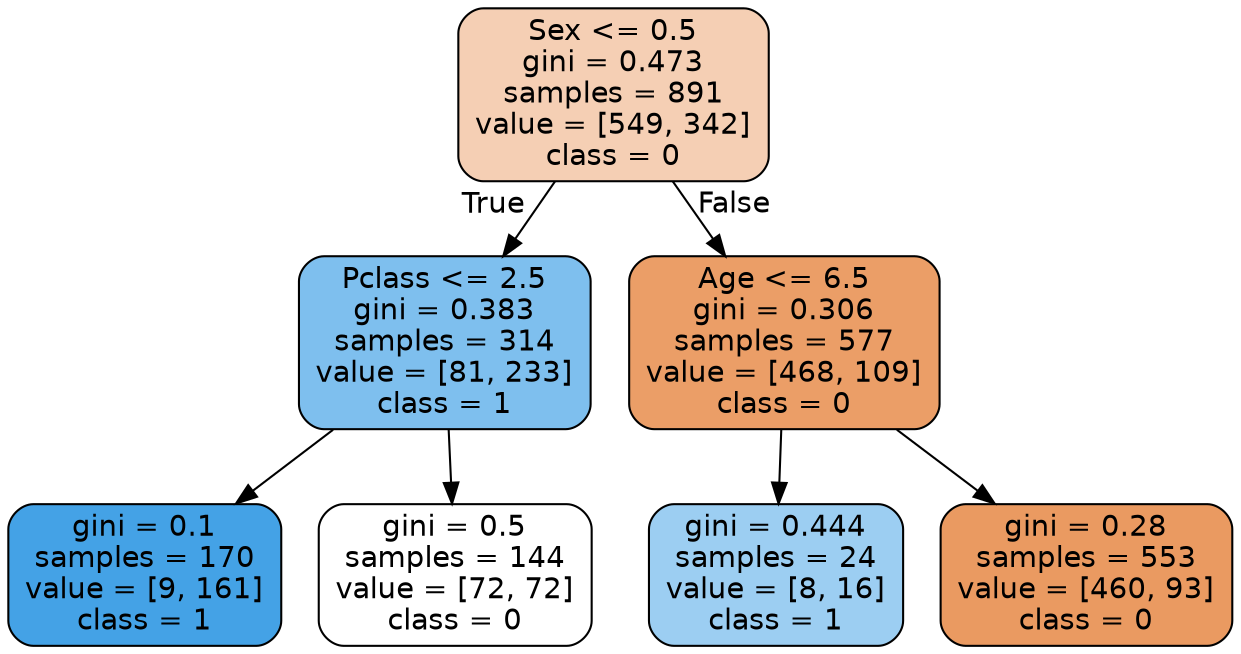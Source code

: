 digraph Tree {
node [shape=box, style="filled, rounded", color="black", fontname="helvetica"] ;
edge [fontname="helvetica"] ;
0 [label="Sex <= 0.5\ngini = 0.473\nsamples = 891\nvalue = [549, 342]\nclass = 0", fillcolor="#f5cfb4"] ;
1 [label="Pclass <= 2.5\ngini = 0.383\nsamples = 314\nvalue = [81, 233]\nclass = 1", fillcolor="#7ebfee"] ;
0 -> 1 [labeldistance=2.5, labelangle=45, headlabel="True"] ;
2 [label="gini = 0.1\nsamples = 170\nvalue = [9, 161]\nclass = 1", fillcolor="#44a2e6"] ;
1 -> 2 ;
3 [label="gini = 0.5\nsamples = 144\nvalue = [72, 72]\nclass = 0", fillcolor="#ffffff"] ;
1 -> 3 ;
4 [label="Age <= 6.5\ngini = 0.306\nsamples = 577\nvalue = [468, 109]\nclass = 0", fillcolor="#eb9e67"] ;
0 -> 4 [labeldistance=2.5, labelangle=-45, headlabel="False"] ;
5 [label="gini = 0.444\nsamples = 24\nvalue = [8, 16]\nclass = 1", fillcolor="#9ccef2"] ;
4 -> 5 ;
6 [label="gini = 0.28\nsamples = 553\nvalue = [460, 93]\nclass = 0", fillcolor="#ea9a61"] ;
4 -> 6 ;
}